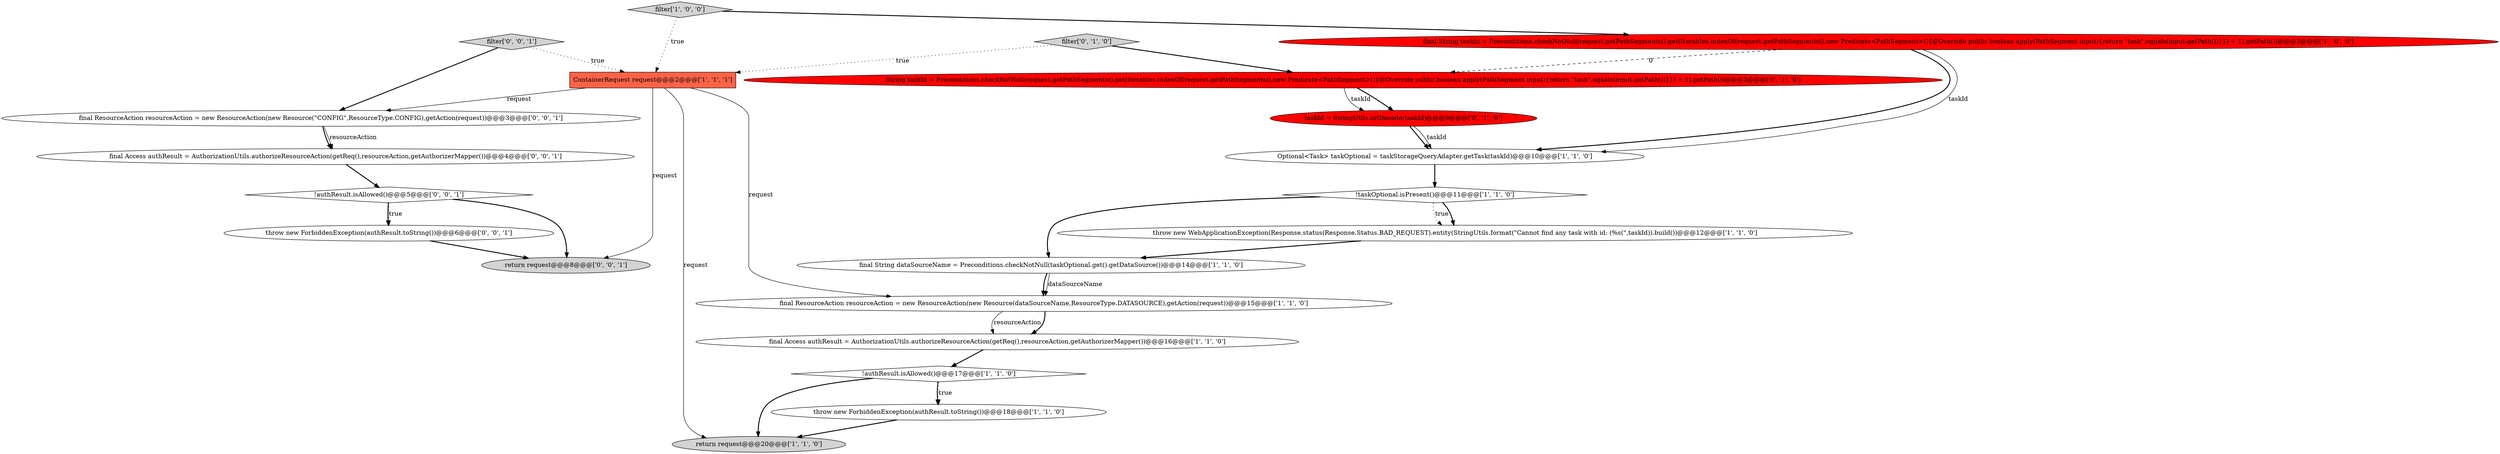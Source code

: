 digraph {
2 [style = filled, label = "final String taskId = Preconditions.checkNotNull(request.getPathSegments().get(Iterables.indexOf(request.getPathSegments(),new Predicate<PathSegment>(){@Override public boolean apply(PathSegment input){return \"task\".equals(input.getPath())}}) + 1).getPath())@@@3@@@['1', '0', '0']", fillcolor = red, shape = ellipse image = "AAA1AAABBB1BBB"];
11 [style = filled, label = "final String dataSourceName = Preconditions.checkNotNull(taskOptional.get().getDataSource())@@@14@@@['1', '1', '0']", fillcolor = white, shape = ellipse image = "AAA0AAABBB1BBB"];
20 [style = filled, label = "final ResourceAction resourceAction = new ResourceAction(new Resource(\"CONFIG\",ResourceType.CONFIG),getAction(request))@@@3@@@['0', '0', '1']", fillcolor = white, shape = ellipse image = "AAA0AAABBB3BBB"];
8 [style = filled, label = "final Access authResult = AuthorizationUtils.authorizeResourceAction(getReq(),resourceAction,getAuthorizerMapper())@@@16@@@['1', '1', '0']", fillcolor = white, shape = ellipse image = "AAA0AAABBB1BBB"];
5 [style = filled, label = "throw new WebApplicationException(Response.status(Response.Status.BAD_REQUEST).entity(StringUtils.format(\"Cannot find any task with id: (%s(\",taskId)).build())@@@12@@@['1', '1', '0']", fillcolor = white, shape = ellipse image = "AAA0AAABBB1BBB"];
16 [style = filled, label = "throw new ForbiddenException(authResult.toString())@@@6@@@['0', '0', '1']", fillcolor = white, shape = ellipse image = "AAA0AAABBB3BBB"];
15 [style = filled, label = "return request@@@8@@@['0', '0', '1']", fillcolor = lightgray, shape = ellipse image = "AAA0AAABBB3BBB"];
7 [style = filled, label = "return request@@@20@@@['1', '1', '0']", fillcolor = lightgray, shape = ellipse image = "AAA0AAABBB1BBB"];
12 [style = filled, label = "filter['0', '1', '0']", fillcolor = lightgray, shape = diamond image = "AAA0AAABBB2BBB"];
0 [style = filled, label = "ContainerRequest request@@@2@@@['1', '1', '1']", fillcolor = tomato, shape = box image = "AAA0AAABBB1BBB"];
4 [style = filled, label = "final ResourceAction resourceAction = new ResourceAction(new Resource(dataSourceName,ResourceType.DATASOURCE),getAction(request))@@@15@@@['1', '1', '0']", fillcolor = white, shape = ellipse image = "AAA0AAABBB1BBB"];
1 [style = filled, label = "filter['1', '0', '0']", fillcolor = lightgray, shape = diamond image = "AAA0AAABBB1BBB"];
14 [style = filled, label = "taskId = StringUtils.urlDecode(taskId)@@@9@@@['0', '1', '0']", fillcolor = red, shape = ellipse image = "AAA1AAABBB2BBB"];
17 [style = filled, label = "!authResult.isAllowed()@@@5@@@['0', '0', '1']", fillcolor = white, shape = diamond image = "AAA0AAABBB3BBB"];
6 [style = filled, label = "Optional<Task> taskOptional = taskStorageQueryAdapter.getTask(taskId)@@@10@@@['1', '1', '0']", fillcolor = white, shape = ellipse image = "AAA0AAABBB1BBB"];
3 [style = filled, label = "!authResult.isAllowed()@@@17@@@['1', '1', '0']", fillcolor = white, shape = diamond image = "AAA0AAABBB1BBB"];
13 [style = filled, label = "String taskId = Preconditions.checkNotNull(request.getPathSegments().get(Iterables.indexOf(request.getPathSegments(),new Predicate<PathSegment>(){@Override public boolean apply(PathSegment input){return \"task\".equals(input.getPath())}}) + 1).getPath())@@@3@@@['0', '1', '0']", fillcolor = red, shape = ellipse image = "AAA1AAABBB2BBB"];
18 [style = filled, label = "final Access authResult = AuthorizationUtils.authorizeResourceAction(getReq(),resourceAction,getAuthorizerMapper())@@@4@@@['0', '0', '1']", fillcolor = white, shape = ellipse image = "AAA0AAABBB3BBB"];
10 [style = filled, label = "!taskOptional.isPresent()@@@11@@@['1', '1', '0']", fillcolor = white, shape = diamond image = "AAA0AAABBB1BBB"];
19 [style = filled, label = "filter['0', '0', '1']", fillcolor = lightgray, shape = diamond image = "AAA0AAABBB3BBB"];
9 [style = filled, label = "throw new ForbiddenException(authResult.toString())@@@18@@@['1', '1', '0']", fillcolor = white, shape = ellipse image = "AAA0AAABBB1BBB"];
17->16 [style = bold, label=""];
16->15 [style = bold, label=""];
2->6 [style = bold, label=""];
19->20 [style = bold, label=""];
11->4 [style = bold, label=""];
8->3 [style = bold, label=""];
18->17 [style = bold, label=""];
3->9 [style = dotted, label="true"];
9->7 [style = bold, label=""];
0->4 [style = solid, label="request"];
10->5 [style = dotted, label="true"];
0->15 [style = solid, label="request"];
17->16 [style = dotted, label="true"];
3->9 [style = bold, label=""];
20->18 [style = bold, label=""];
12->13 [style = bold, label=""];
13->14 [style = solid, label="taskId"];
10->5 [style = bold, label=""];
3->7 [style = bold, label=""];
19->0 [style = dotted, label="true"];
2->13 [style = dashed, label="0"];
11->4 [style = solid, label="dataSourceName"];
6->10 [style = bold, label=""];
17->15 [style = bold, label=""];
12->0 [style = dotted, label="true"];
4->8 [style = solid, label="resourceAction"];
4->8 [style = bold, label=""];
5->11 [style = bold, label=""];
1->2 [style = bold, label=""];
2->6 [style = solid, label="taskId"];
1->0 [style = dotted, label="true"];
0->7 [style = solid, label="request"];
0->20 [style = solid, label="request"];
13->14 [style = bold, label=""];
14->6 [style = bold, label=""];
14->6 [style = solid, label="taskId"];
20->18 [style = solid, label="resourceAction"];
10->11 [style = bold, label=""];
}

